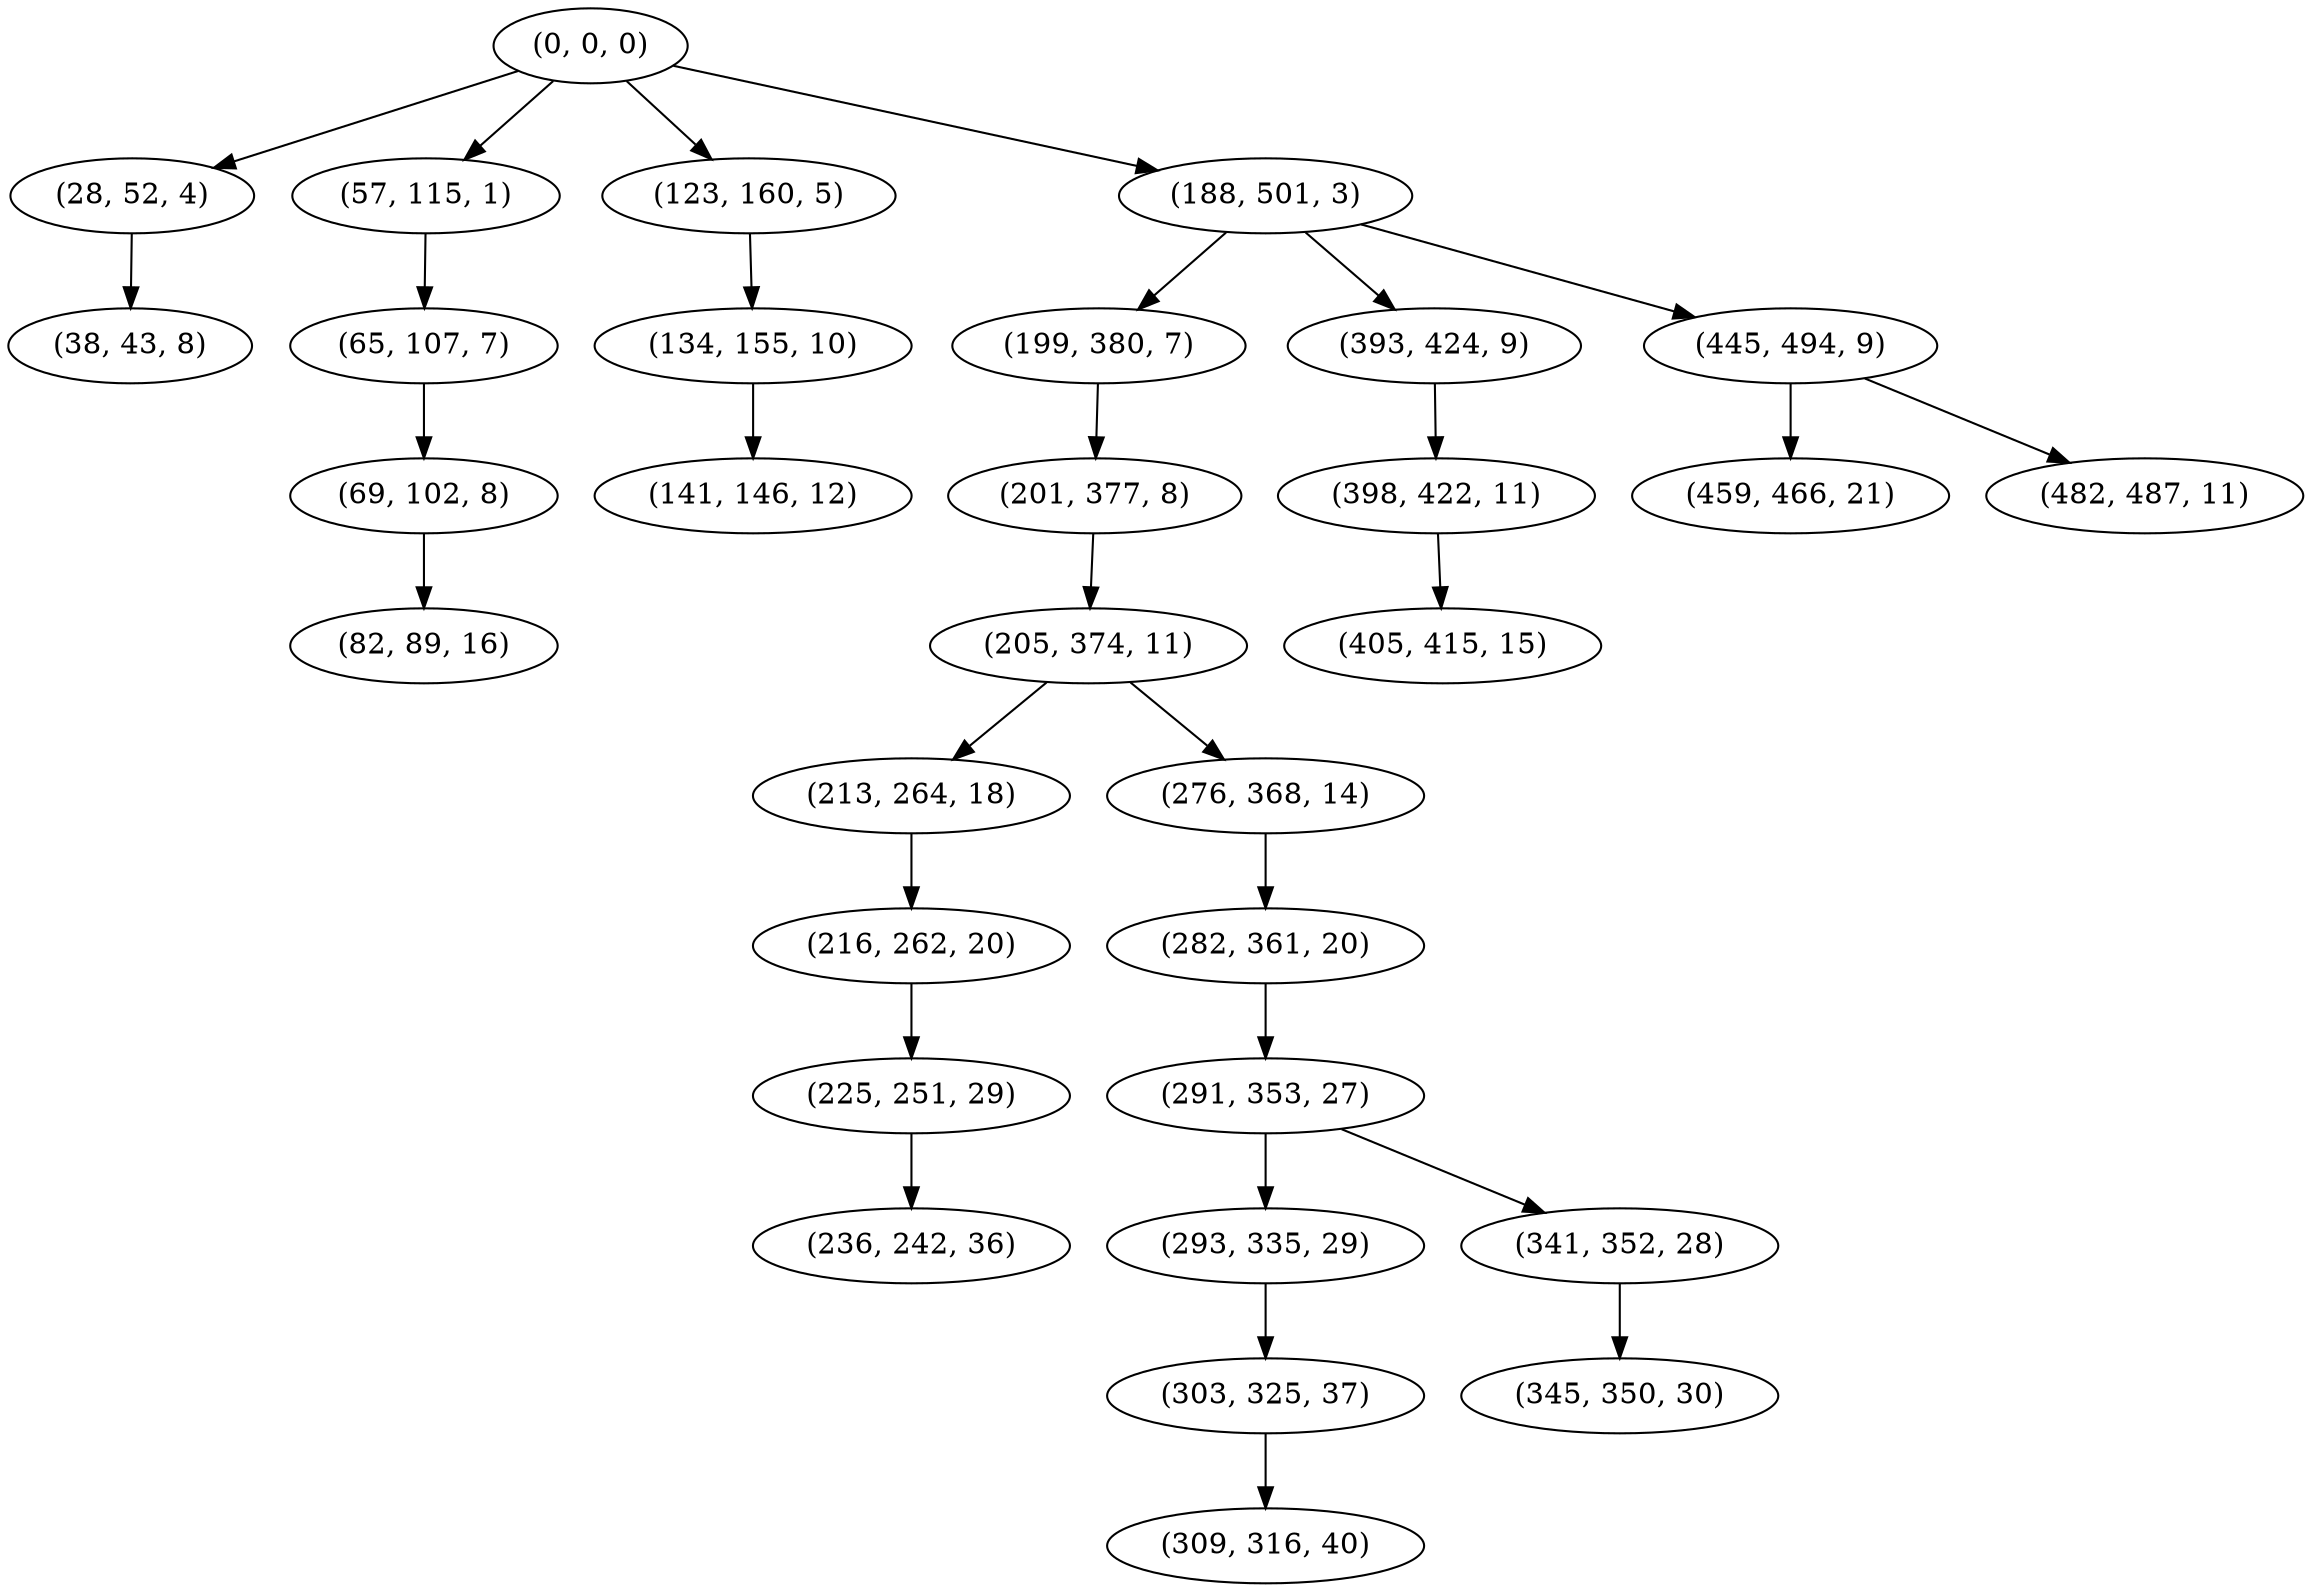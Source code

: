 digraph tree {
    "(0, 0, 0)";
    "(28, 52, 4)";
    "(38, 43, 8)";
    "(57, 115, 1)";
    "(65, 107, 7)";
    "(69, 102, 8)";
    "(82, 89, 16)";
    "(123, 160, 5)";
    "(134, 155, 10)";
    "(141, 146, 12)";
    "(188, 501, 3)";
    "(199, 380, 7)";
    "(201, 377, 8)";
    "(205, 374, 11)";
    "(213, 264, 18)";
    "(216, 262, 20)";
    "(225, 251, 29)";
    "(236, 242, 36)";
    "(276, 368, 14)";
    "(282, 361, 20)";
    "(291, 353, 27)";
    "(293, 335, 29)";
    "(303, 325, 37)";
    "(309, 316, 40)";
    "(341, 352, 28)";
    "(345, 350, 30)";
    "(393, 424, 9)";
    "(398, 422, 11)";
    "(405, 415, 15)";
    "(445, 494, 9)";
    "(459, 466, 21)";
    "(482, 487, 11)";
    "(0, 0, 0)" -> "(28, 52, 4)";
    "(0, 0, 0)" -> "(57, 115, 1)";
    "(0, 0, 0)" -> "(123, 160, 5)";
    "(0, 0, 0)" -> "(188, 501, 3)";
    "(28, 52, 4)" -> "(38, 43, 8)";
    "(57, 115, 1)" -> "(65, 107, 7)";
    "(65, 107, 7)" -> "(69, 102, 8)";
    "(69, 102, 8)" -> "(82, 89, 16)";
    "(123, 160, 5)" -> "(134, 155, 10)";
    "(134, 155, 10)" -> "(141, 146, 12)";
    "(188, 501, 3)" -> "(199, 380, 7)";
    "(188, 501, 3)" -> "(393, 424, 9)";
    "(188, 501, 3)" -> "(445, 494, 9)";
    "(199, 380, 7)" -> "(201, 377, 8)";
    "(201, 377, 8)" -> "(205, 374, 11)";
    "(205, 374, 11)" -> "(213, 264, 18)";
    "(205, 374, 11)" -> "(276, 368, 14)";
    "(213, 264, 18)" -> "(216, 262, 20)";
    "(216, 262, 20)" -> "(225, 251, 29)";
    "(225, 251, 29)" -> "(236, 242, 36)";
    "(276, 368, 14)" -> "(282, 361, 20)";
    "(282, 361, 20)" -> "(291, 353, 27)";
    "(291, 353, 27)" -> "(293, 335, 29)";
    "(291, 353, 27)" -> "(341, 352, 28)";
    "(293, 335, 29)" -> "(303, 325, 37)";
    "(303, 325, 37)" -> "(309, 316, 40)";
    "(341, 352, 28)" -> "(345, 350, 30)";
    "(393, 424, 9)" -> "(398, 422, 11)";
    "(398, 422, 11)" -> "(405, 415, 15)";
    "(445, 494, 9)" -> "(459, 466, 21)";
    "(445, 494, 9)" -> "(482, 487, 11)";
}
